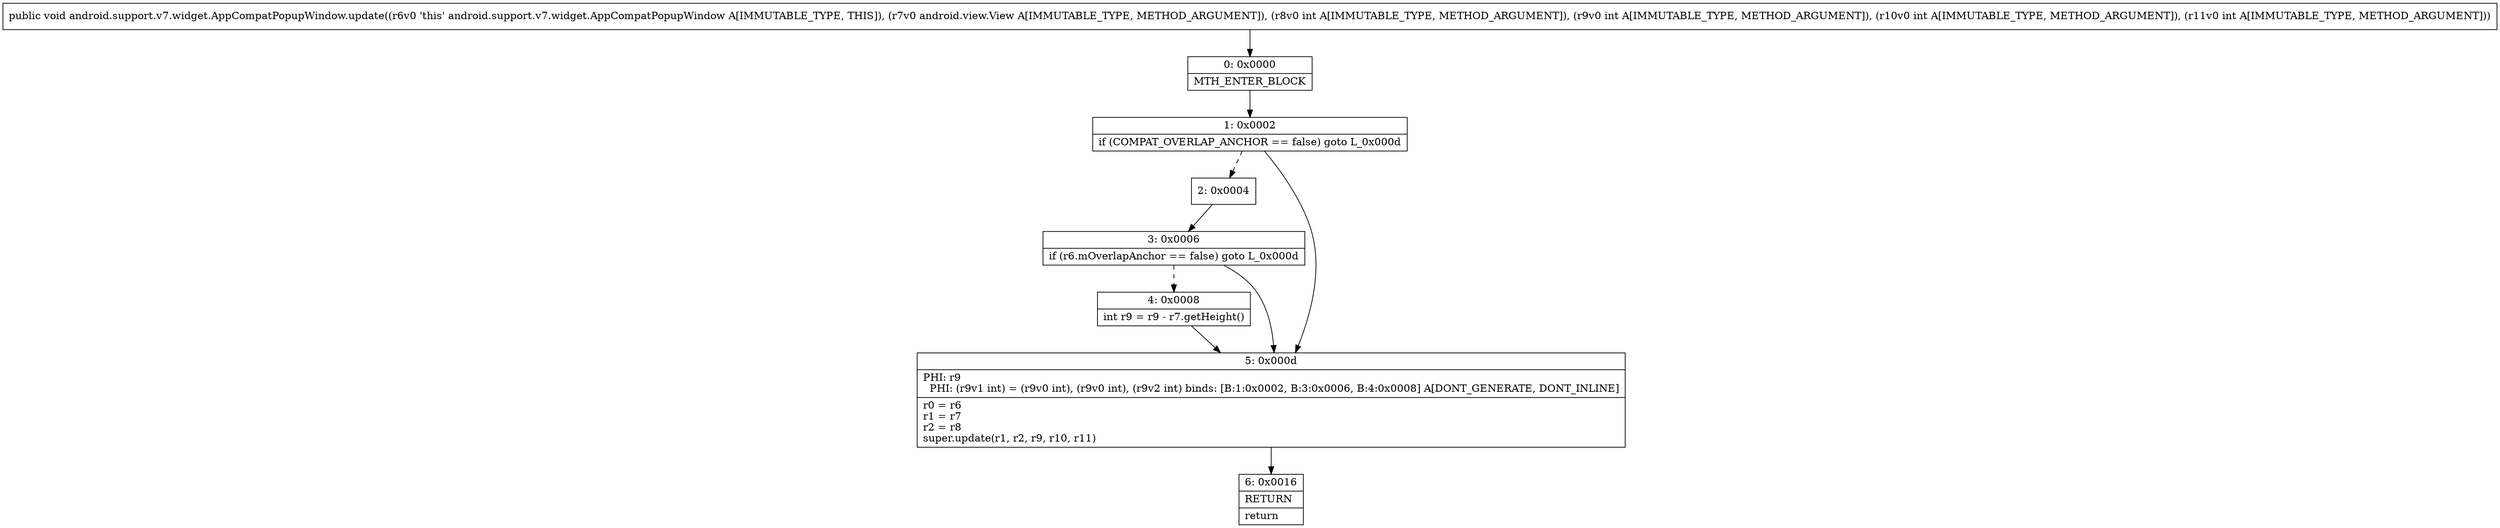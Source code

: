 digraph "CFG forandroid.support.v7.widget.AppCompatPopupWindow.update(Landroid\/view\/View;IIII)V" {
Node_0 [shape=record,label="{0\:\ 0x0000|MTH_ENTER_BLOCK\l}"];
Node_1 [shape=record,label="{1\:\ 0x0002|if (COMPAT_OVERLAP_ANCHOR == false) goto L_0x000d\l}"];
Node_2 [shape=record,label="{2\:\ 0x0004}"];
Node_3 [shape=record,label="{3\:\ 0x0006|if (r6.mOverlapAnchor == false) goto L_0x000d\l}"];
Node_4 [shape=record,label="{4\:\ 0x0008|int r9 = r9 \- r7.getHeight()\l}"];
Node_5 [shape=record,label="{5\:\ 0x000d|PHI: r9 \l  PHI: (r9v1 int) = (r9v0 int), (r9v0 int), (r9v2 int) binds: [B:1:0x0002, B:3:0x0006, B:4:0x0008] A[DONT_GENERATE, DONT_INLINE]\l|r0 = r6\lr1 = r7\lr2 = r8\lsuper.update(r1, r2, r9, r10, r11)\l}"];
Node_6 [shape=record,label="{6\:\ 0x0016|RETURN\l|return\l}"];
MethodNode[shape=record,label="{public void android.support.v7.widget.AppCompatPopupWindow.update((r6v0 'this' android.support.v7.widget.AppCompatPopupWindow A[IMMUTABLE_TYPE, THIS]), (r7v0 android.view.View A[IMMUTABLE_TYPE, METHOD_ARGUMENT]), (r8v0 int A[IMMUTABLE_TYPE, METHOD_ARGUMENT]), (r9v0 int A[IMMUTABLE_TYPE, METHOD_ARGUMENT]), (r10v0 int A[IMMUTABLE_TYPE, METHOD_ARGUMENT]), (r11v0 int A[IMMUTABLE_TYPE, METHOD_ARGUMENT])) }"];
MethodNode -> Node_0;
Node_0 -> Node_1;
Node_1 -> Node_2[style=dashed];
Node_1 -> Node_5;
Node_2 -> Node_3;
Node_3 -> Node_4[style=dashed];
Node_3 -> Node_5;
Node_4 -> Node_5;
Node_5 -> Node_6;
}

